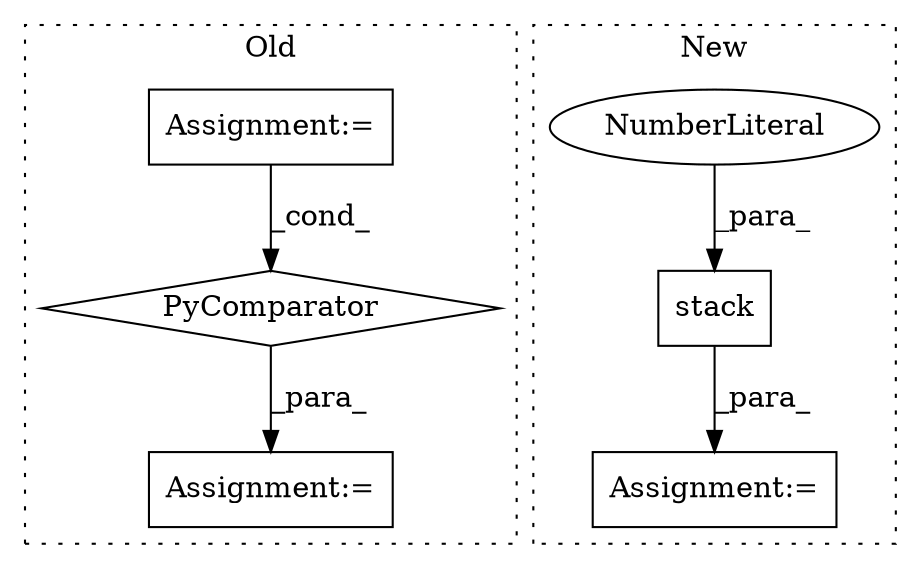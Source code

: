 digraph G {
subgraph cluster0 {
1 [label="PyComparator" a="113" s="450" l="36" shape="diamond"];
3 [label="Assignment:=" a="7" s="176" l="1" shape="box"];
4 [label="Assignment:=" a="7" s="347" l="1" shape="box"];
label = "Old";
style="dotted";
}
subgraph cluster1 {
2 [label="stack" a="32" s="357,381" l="6,1" shape="box"];
5 [label="NumberLiteral" a="34" s="380" l="1" shape="ellipse"];
6 [label="Assignment:=" a="7" s="350" l="1" shape="box"];
label = "New";
style="dotted";
}
1 -> 4 [label="_para_"];
2 -> 6 [label="_para_"];
3 -> 1 [label="_cond_"];
5 -> 2 [label="_para_"];
}